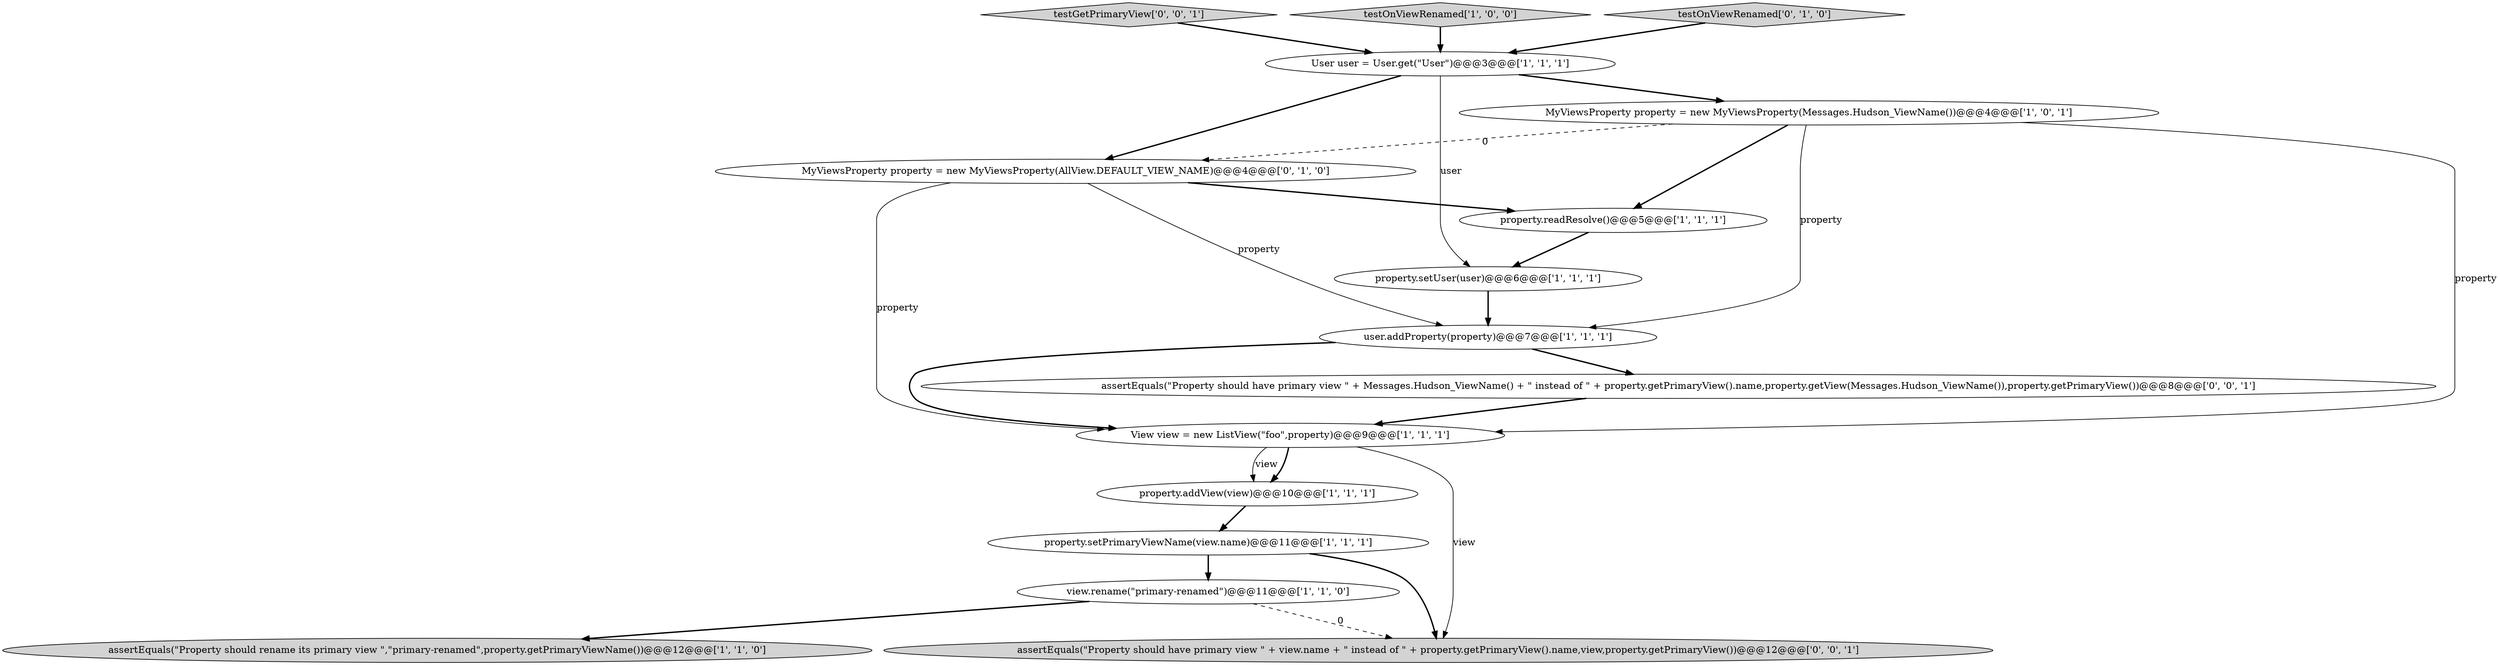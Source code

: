 digraph {
13 [style = filled, label = "assertEquals(\"Property should have primary view \" + Messages.Hudson_ViewName() + \" instead of \" + property.getPrimaryView().name,property.getView(Messages.Hudson_ViewName()),property.getPrimaryView())@@@8@@@['0', '0', '1']", fillcolor = white, shape = ellipse image = "AAA0AAABBB3BBB"];
3 [style = filled, label = "MyViewsProperty property = new MyViewsProperty(Messages.Hudson_ViewName())@@@4@@@['1', '0', '1']", fillcolor = white, shape = ellipse image = "AAA0AAABBB1BBB"];
8 [style = filled, label = "view.rename(\"primary-renamed\")@@@11@@@['1', '1', '0']", fillcolor = white, shape = ellipse image = "AAA0AAABBB1BBB"];
0 [style = filled, label = "User user = User.get(\"User\")@@@3@@@['1', '1', '1']", fillcolor = white, shape = ellipse image = "AAA0AAABBB1BBB"];
7 [style = filled, label = "property.setUser(user)@@@6@@@['1', '1', '1']", fillcolor = white, shape = ellipse image = "AAA0AAABBB1BBB"];
9 [style = filled, label = "property.setPrimaryViewName(view.name)@@@11@@@['1', '1', '1']", fillcolor = white, shape = ellipse image = "AAA0AAABBB1BBB"];
10 [style = filled, label = "property.addView(view)@@@10@@@['1', '1', '1']", fillcolor = white, shape = ellipse image = "AAA0AAABBB1BBB"];
14 [style = filled, label = "assertEquals(\"Property should have primary view \" + view.name + \" instead of \" + property.getPrimaryView().name,view,property.getPrimaryView())@@@12@@@['0', '0', '1']", fillcolor = lightgray, shape = ellipse image = "AAA0AAABBB3BBB"];
1 [style = filled, label = "View view = new ListView(\"foo\",property)@@@9@@@['1', '1', '1']", fillcolor = white, shape = ellipse image = "AAA0AAABBB1BBB"];
4 [style = filled, label = "user.addProperty(property)@@@7@@@['1', '1', '1']", fillcolor = white, shape = ellipse image = "AAA0AAABBB1BBB"];
11 [style = filled, label = "MyViewsProperty property = new MyViewsProperty(AllView.DEFAULT_VIEW_NAME)@@@4@@@['0', '1', '0']", fillcolor = white, shape = ellipse image = "AAA1AAABBB2BBB"];
15 [style = filled, label = "testGetPrimaryView['0', '0', '1']", fillcolor = lightgray, shape = diamond image = "AAA0AAABBB3BBB"];
5 [style = filled, label = "property.readResolve()@@@5@@@['1', '1', '1']", fillcolor = white, shape = ellipse image = "AAA0AAABBB1BBB"];
6 [style = filled, label = "assertEquals(\"Property should rename its primary view \",\"primary-renamed\",property.getPrimaryViewName())@@@12@@@['1', '1', '0']", fillcolor = lightgray, shape = ellipse image = "AAA0AAABBB1BBB"];
2 [style = filled, label = "testOnViewRenamed['1', '0', '0']", fillcolor = lightgray, shape = diamond image = "AAA0AAABBB1BBB"];
12 [style = filled, label = "testOnViewRenamed['0', '1', '0']", fillcolor = lightgray, shape = diamond image = "AAA0AAABBB2BBB"];
1->14 [style = solid, label="view"];
12->0 [style = bold, label=""];
8->14 [style = dashed, label="0"];
1->10 [style = bold, label=""];
10->9 [style = bold, label=""];
3->1 [style = solid, label="property"];
3->11 [style = dashed, label="0"];
0->3 [style = bold, label=""];
8->6 [style = bold, label=""];
1->10 [style = solid, label="view"];
0->11 [style = bold, label=""];
3->5 [style = bold, label=""];
11->4 [style = solid, label="property"];
4->1 [style = bold, label=""];
15->0 [style = bold, label=""];
0->7 [style = solid, label="user"];
7->4 [style = bold, label=""];
9->14 [style = bold, label=""];
13->1 [style = bold, label=""];
11->1 [style = solid, label="property"];
4->13 [style = bold, label=""];
2->0 [style = bold, label=""];
9->8 [style = bold, label=""];
3->4 [style = solid, label="property"];
5->7 [style = bold, label=""];
11->5 [style = bold, label=""];
}
